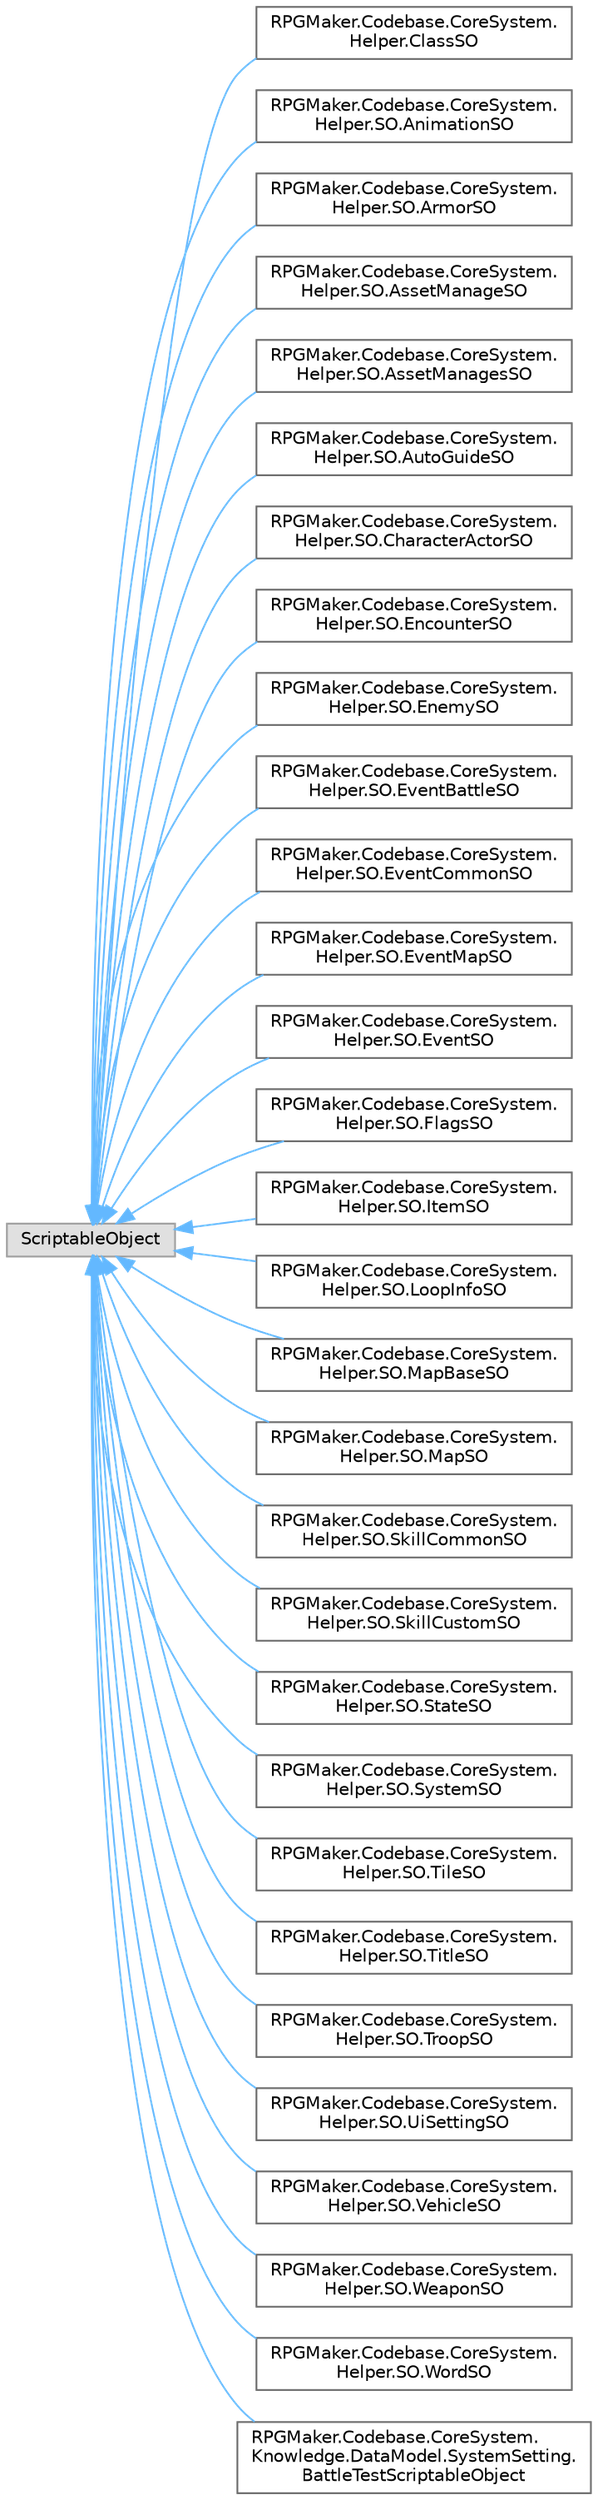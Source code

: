 digraph "クラス階層図"
{
 // LATEX_PDF_SIZE
  bgcolor="transparent";
  edge [fontname=Helvetica,fontsize=10,labelfontname=Helvetica,labelfontsize=10];
  node [fontname=Helvetica,fontsize=10,shape=box,height=0.2,width=0.4];
  rankdir="LR";
  Node0 [id="Node000000",label="ScriptableObject",height=0.2,width=0.4,color="grey60", fillcolor="#E0E0E0", style="filled",tooltip=" "];
  Node0 -> Node1 [id="edge783_Node000000_Node000001",dir="back",color="steelblue1",style="solid",tooltip=" "];
  Node1 [id="Node000001",label="RPGMaker.Codebase.CoreSystem.\lHelper.ClassSO",height=0.2,width=0.4,color="grey40", fillcolor="white", style="filled",URL="$d3/d16/class_r_p_g_maker_1_1_codebase_1_1_core_system_1_1_helper_1_1_class_s_o.html",tooltip="クラス・スクリプタブル・オブジェクト"];
  Node0 -> Node2 [id="edge784_Node000000_Node000002",dir="back",color="steelblue1",style="solid",tooltip=" "];
  Node2 [id="Node000002",label="RPGMaker.Codebase.CoreSystem.\lHelper.SO.AnimationSO",height=0.2,width=0.4,color="grey40", fillcolor="white", style="filled",URL="$da/d32/class_r_p_g_maker_1_1_codebase_1_1_core_system_1_1_helper_1_1_s_o_1_1_animation_s_o.html",tooltip="アニメーション・スクリプタブル・オブジェクト"];
  Node0 -> Node3 [id="edge785_Node000000_Node000003",dir="back",color="steelblue1",style="solid",tooltip=" "];
  Node3 [id="Node000003",label="RPGMaker.Codebase.CoreSystem.\lHelper.SO.ArmorSO",height=0.2,width=0.4,color="grey40", fillcolor="white", style="filled",URL="$de/da7/class_r_p_g_maker_1_1_codebase_1_1_core_system_1_1_helper_1_1_s_o_1_1_armor_s_o.html",tooltip="防具・スクリプタブル・オブジェクト"];
  Node0 -> Node4 [id="edge786_Node000000_Node000004",dir="back",color="steelblue1",style="solid",tooltip=" "];
  Node4 [id="Node000004",label="RPGMaker.Codebase.CoreSystem.\lHelper.SO.AssetManageSO",height=0.2,width=0.4,color="grey40", fillcolor="white", style="filled",URL="$d2/dbf/class_r_p_g_maker_1_1_codebase_1_1_core_system_1_1_helper_1_1_s_o_1_1_asset_manage_s_o.html",tooltip="アセット管理・スクリプタブル・オブジェクト"];
  Node0 -> Node5 [id="edge787_Node000000_Node000005",dir="back",color="steelblue1",style="solid",tooltip=" "];
  Node5 [id="Node000005",label="RPGMaker.Codebase.CoreSystem.\lHelper.SO.AssetManagesSO",height=0.2,width=0.4,color="grey40", fillcolor="white", style="filled",URL="$d5/d17/class_r_p_g_maker_1_1_codebase_1_1_core_system_1_1_helper_1_1_s_o_1_1_asset_manages_s_o.html",tooltip="アセット管理機・スクリプタブル・オブジェクト"];
  Node0 -> Node6 [id="edge788_Node000000_Node000006",dir="back",color="steelblue1",style="solid",tooltip=" "];
  Node6 [id="Node000006",label="RPGMaker.Codebase.CoreSystem.\lHelper.SO.AutoGuideSO",height=0.2,width=0.4,color="grey40", fillcolor="white", style="filled",URL="$d7/dc1/class_r_p_g_maker_1_1_codebase_1_1_core_system_1_1_helper_1_1_s_o_1_1_auto_guide_s_o.html",tooltip="オーディオ・ガイド・スクリプタブル・オブジェクト"];
  Node0 -> Node7 [id="edge789_Node000000_Node000007",dir="back",color="steelblue1",style="solid",tooltip=" "];
  Node7 [id="Node000007",label="RPGMaker.Codebase.CoreSystem.\lHelper.SO.CharacterActorSO",height=0.2,width=0.4,color="grey40", fillcolor="white", style="filled",URL="$d2/df8/class_r_p_g_maker_1_1_codebase_1_1_core_system_1_1_helper_1_1_s_o_1_1_character_actor_s_o.html",tooltip="キャラクター・アクター・スクリプタブル・オブジェクト"];
  Node0 -> Node8 [id="edge790_Node000000_Node000008",dir="back",color="steelblue1",style="solid",tooltip=" "];
  Node8 [id="Node000008",label="RPGMaker.Codebase.CoreSystem.\lHelper.SO.EncounterSO",height=0.2,width=0.4,color="grey40", fillcolor="white", style="filled",URL="$d6/dcc/class_r_p_g_maker_1_1_codebase_1_1_core_system_1_1_helper_1_1_s_o_1_1_encounter_s_o.html",tooltip="遭遇・スクリプタブル・オブジェクト"];
  Node0 -> Node9 [id="edge791_Node000000_Node000009",dir="back",color="steelblue1",style="solid",tooltip=" "];
  Node9 [id="Node000009",label="RPGMaker.Codebase.CoreSystem.\lHelper.SO.EnemySO",height=0.2,width=0.4,color="grey40", fillcolor="white", style="filled",URL="$d3/dc7/class_r_p_g_maker_1_1_codebase_1_1_core_system_1_1_helper_1_1_s_o_1_1_enemy_s_o.html",tooltip="敵・スクリプタブル・オブジェクト"];
  Node0 -> Node10 [id="edge792_Node000000_Node000010",dir="back",color="steelblue1",style="solid",tooltip=" "];
  Node10 [id="Node000010",label="RPGMaker.Codebase.CoreSystem.\lHelper.SO.EventBattleSO",height=0.2,width=0.4,color="grey40", fillcolor="white", style="filled",URL="$d2/d54/class_r_p_g_maker_1_1_codebase_1_1_core_system_1_1_helper_1_1_s_o_1_1_event_battle_s_o.html",tooltip="イベント戦闘・スクリプタブル・オブジェクト"];
  Node0 -> Node11 [id="edge793_Node000000_Node000011",dir="back",color="steelblue1",style="solid",tooltip=" "];
  Node11 [id="Node000011",label="RPGMaker.Codebase.CoreSystem.\lHelper.SO.EventCommonSO",height=0.2,width=0.4,color="grey40", fillcolor="white", style="filled",URL="$db/dce/class_r_p_g_maker_1_1_codebase_1_1_core_system_1_1_helper_1_1_s_o_1_1_event_common_s_o.html",tooltip="イベント共通・スクリプタブル・オブジェクト"];
  Node0 -> Node12 [id="edge794_Node000000_Node000012",dir="back",color="steelblue1",style="solid",tooltip=" "];
  Node12 [id="Node000012",label="RPGMaker.Codebase.CoreSystem.\lHelper.SO.EventMapSO",height=0.2,width=0.4,color="grey40", fillcolor="white", style="filled",URL="$d7/d74/class_r_p_g_maker_1_1_codebase_1_1_core_system_1_1_helper_1_1_s_o_1_1_event_map_s_o.html",tooltip="イベント・マップ・スクリプタブル・オブジェクト"];
  Node0 -> Node13 [id="edge795_Node000000_Node000013",dir="back",color="steelblue1",style="solid",tooltip=" "];
  Node13 [id="Node000013",label="RPGMaker.Codebase.CoreSystem.\lHelper.SO.EventSO",height=0.2,width=0.4,color="grey40", fillcolor="white", style="filled",URL="$df/d30/class_r_p_g_maker_1_1_codebase_1_1_core_system_1_1_helper_1_1_s_o_1_1_event_s_o.html",tooltip="イベント・スクリプタブル・オブジェクト"];
  Node0 -> Node14 [id="edge796_Node000000_Node000014",dir="back",color="steelblue1",style="solid",tooltip=" "];
  Node14 [id="Node000014",label="RPGMaker.Codebase.CoreSystem.\lHelper.SO.FlagsSO",height=0.2,width=0.4,color="grey40", fillcolor="white", style="filled",URL="$df/d93/class_r_p_g_maker_1_1_codebase_1_1_core_system_1_1_helper_1_1_s_o_1_1_flags_s_o.html",tooltip="フラグ・スクリプタブル・オブジェクト"];
  Node0 -> Node15 [id="edge797_Node000000_Node000015",dir="back",color="steelblue1",style="solid",tooltip=" "];
  Node15 [id="Node000015",label="RPGMaker.Codebase.CoreSystem.\lHelper.SO.ItemSO",height=0.2,width=0.4,color="grey40", fillcolor="white", style="filled",URL="$d2/d94/class_r_p_g_maker_1_1_codebase_1_1_core_system_1_1_helper_1_1_s_o_1_1_item_s_o.html",tooltip="アイテム・スクリプタブル・オブジェクト"];
  Node0 -> Node16 [id="edge798_Node000000_Node000016",dir="back",color="steelblue1",style="solid",tooltip=" "];
  Node16 [id="Node000016",label="RPGMaker.Codebase.CoreSystem.\lHelper.SO.LoopInfoSO",height=0.2,width=0.4,color="grey40", fillcolor="white", style="filled",URL="$dc/d2c/class_r_p_g_maker_1_1_codebase_1_1_core_system_1_1_helper_1_1_s_o_1_1_loop_info_s_o.html",tooltip="ループ情報・スクリプタブル・オブジェクト"];
  Node0 -> Node17 [id="edge799_Node000000_Node000017",dir="back",color="steelblue1",style="solid",tooltip=" "];
  Node17 [id="Node000017",label="RPGMaker.Codebase.CoreSystem.\lHelper.SO.MapBaseSO",height=0.2,width=0.4,color="grey40", fillcolor="white", style="filled",URL="$d3/d34/class_r_p_g_maker_1_1_codebase_1_1_core_system_1_1_helper_1_1_s_o_1_1_map_base_s_o.html",tooltip="マップ・ベース・スクリプタブル・オブジェクト"];
  Node0 -> Node18 [id="edge800_Node000000_Node000018",dir="back",color="steelblue1",style="solid",tooltip=" "];
  Node18 [id="Node000018",label="RPGMaker.Codebase.CoreSystem.\lHelper.SO.MapSO",height=0.2,width=0.4,color="grey40", fillcolor="white", style="filled",URL="$dd/d43/class_r_p_g_maker_1_1_codebase_1_1_core_system_1_1_helper_1_1_s_o_1_1_map_s_o.html",tooltip="マップ・スクリプタブル・オブジェクト"];
  Node0 -> Node19 [id="edge801_Node000000_Node000019",dir="back",color="steelblue1",style="solid",tooltip=" "];
  Node19 [id="Node000019",label="RPGMaker.Codebase.CoreSystem.\lHelper.SO.SkillCommonSO",height=0.2,width=0.4,color="grey40", fillcolor="white", style="filled",URL="$d0/d99/class_r_p_g_maker_1_1_codebase_1_1_core_system_1_1_helper_1_1_s_o_1_1_skill_common_s_o.html",tooltip="スキル共通・スクリプタブル・オブジェクト"];
  Node0 -> Node20 [id="edge802_Node000000_Node000020",dir="back",color="steelblue1",style="solid",tooltip=" "];
  Node20 [id="Node000020",label="RPGMaker.Codebase.CoreSystem.\lHelper.SO.SkillCustomSO",height=0.2,width=0.4,color="grey40", fillcolor="white", style="filled",URL="$de/d0e/class_r_p_g_maker_1_1_codebase_1_1_core_system_1_1_helper_1_1_s_o_1_1_skill_custom_s_o.html",tooltip="スキル・カスタム・スクリプタブル・オブジェクト"];
  Node0 -> Node21 [id="edge803_Node000000_Node000021",dir="back",color="steelblue1",style="solid",tooltip=" "];
  Node21 [id="Node000021",label="RPGMaker.Codebase.CoreSystem.\lHelper.SO.StateSO",height=0.2,width=0.4,color="grey40", fillcolor="white", style="filled",URL="$d4/d4f/class_r_p_g_maker_1_1_codebase_1_1_core_system_1_1_helper_1_1_s_o_1_1_state_s_o.html",tooltip="状態・スクリプタブル・オブジェクト"];
  Node0 -> Node22 [id="edge804_Node000000_Node000022",dir="back",color="steelblue1",style="solid",tooltip=" "];
  Node22 [id="Node000022",label="RPGMaker.Codebase.CoreSystem.\lHelper.SO.SystemSO",height=0.2,width=0.4,color="grey40", fillcolor="white", style="filled",URL="$d8/d7b/class_r_p_g_maker_1_1_codebase_1_1_core_system_1_1_helper_1_1_s_o_1_1_system_s_o.html",tooltip="システム・スクリプタブル・オブジェクト"];
  Node0 -> Node23 [id="edge805_Node000000_Node000023",dir="back",color="steelblue1",style="solid",tooltip=" "];
  Node23 [id="Node000023",label="RPGMaker.Codebase.CoreSystem.\lHelper.SO.TileSO",height=0.2,width=0.4,color="grey40", fillcolor="white", style="filled",URL="$d5/da9/class_r_p_g_maker_1_1_codebase_1_1_core_system_1_1_helper_1_1_s_o_1_1_tile_s_o.html",tooltip="タイル・スクリプタブル・オブジェクト"];
  Node0 -> Node24 [id="edge806_Node000000_Node000024",dir="back",color="steelblue1",style="solid",tooltip=" "];
  Node24 [id="Node000024",label="RPGMaker.Codebase.CoreSystem.\lHelper.SO.TitleSO",height=0.2,width=0.4,color="grey40", fillcolor="white", style="filled",URL="$d7/d56/class_r_p_g_maker_1_1_codebase_1_1_core_system_1_1_helper_1_1_s_o_1_1_title_s_o.html",tooltip="タイトル・スクリプタブル・オブジェクト"];
  Node0 -> Node25 [id="edge807_Node000000_Node000025",dir="back",color="steelblue1",style="solid",tooltip=" "];
  Node25 [id="Node000025",label="RPGMaker.Codebase.CoreSystem.\lHelper.SO.TroopSO",height=0.2,width=0.4,color="grey40", fillcolor="white", style="filled",URL="$d2/df8/class_r_p_g_maker_1_1_codebase_1_1_core_system_1_1_helper_1_1_s_o_1_1_troop_s_o.html",tooltip="部隊・スクリプタブル・オブジェクト"];
  Node0 -> Node26 [id="edge808_Node000000_Node000026",dir="back",color="steelblue1",style="solid",tooltip=" "];
  Node26 [id="Node000026",label="RPGMaker.Codebase.CoreSystem.\lHelper.SO.UiSettingSO",height=0.2,width=0.4,color="grey40", fillcolor="white", style="filled",URL="$da/db8/class_r_p_g_maker_1_1_codebase_1_1_core_system_1_1_helper_1_1_s_o_1_1_ui_setting_s_o.html",tooltip="UI設定・スクリプタブル・オブジェクト"];
  Node0 -> Node27 [id="edge809_Node000000_Node000027",dir="back",color="steelblue1",style="solid",tooltip=" "];
  Node27 [id="Node000027",label="RPGMaker.Codebase.CoreSystem.\lHelper.SO.VehicleSO",height=0.2,width=0.4,color="grey40", fillcolor="white", style="filled",URL="$df/d45/class_r_p_g_maker_1_1_codebase_1_1_core_system_1_1_helper_1_1_s_o_1_1_vehicle_s_o.html",tooltip="乗り物・スクリプタブル・オブジェクト"];
  Node0 -> Node28 [id="edge810_Node000000_Node000028",dir="back",color="steelblue1",style="solid",tooltip=" "];
  Node28 [id="Node000028",label="RPGMaker.Codebase.CoreSystem.\lHelper.SO.WeaponSO",height=0.2,width=0.4,color="grey40", fillcolor="white", style="filled",URL="$d6/d08/class_r_p_g_maker_1_1_codebase_1_1_core_system_1_1_helper_1_1_s_o_1_1_weapon_s_o.html",tooltip="武器・スクリプタブル・オブジェクト"];
  Node0 -> Node29 [id="edge811_Node000000_Node000029",dir="back",color="steelblue1",style="solid",tooltip=" "];
  Node29 [id="Node000029",label="RPGMaker.Codebase.CoreSystem.\lHelper.SO.WordSO",height=0.2,width=0.4,color="grey40", fillcolor="white", style="filled",URL="$de/d5b/class_r_p_g_maker_1_1_codebase_1_1_core_system_1_1_helper_1_1_s_o_1_1_word_s_o.html",tooltip="単語・スクリプタブル・オブジェクト"];
  Node0 -> Node30 [id="edge812_Node000000_Node000030",dir="back",color="steelblue1",style="solid",tooltip=" "];
  Node30 [id="Node000030",label="RPGMaker.Codebase.CoreSystem.\lKnowledge.DataModel.SystemSetting.\lBattleTestScriptableObject",height=0.2,width=0.4,color="grey40", fillcolor="white", style="filled",URL="$de/d3e/class_r_p_g_maker_1_1_codebase_1_1_core_system_1_1_knowledge_1_1_data_model_1_1_system_setting_1535a77aaaa594e1f00c3ec1892b2e525.html",tooltip="戦闘テスト・スクリプタブル・オブジェクト"];
}
